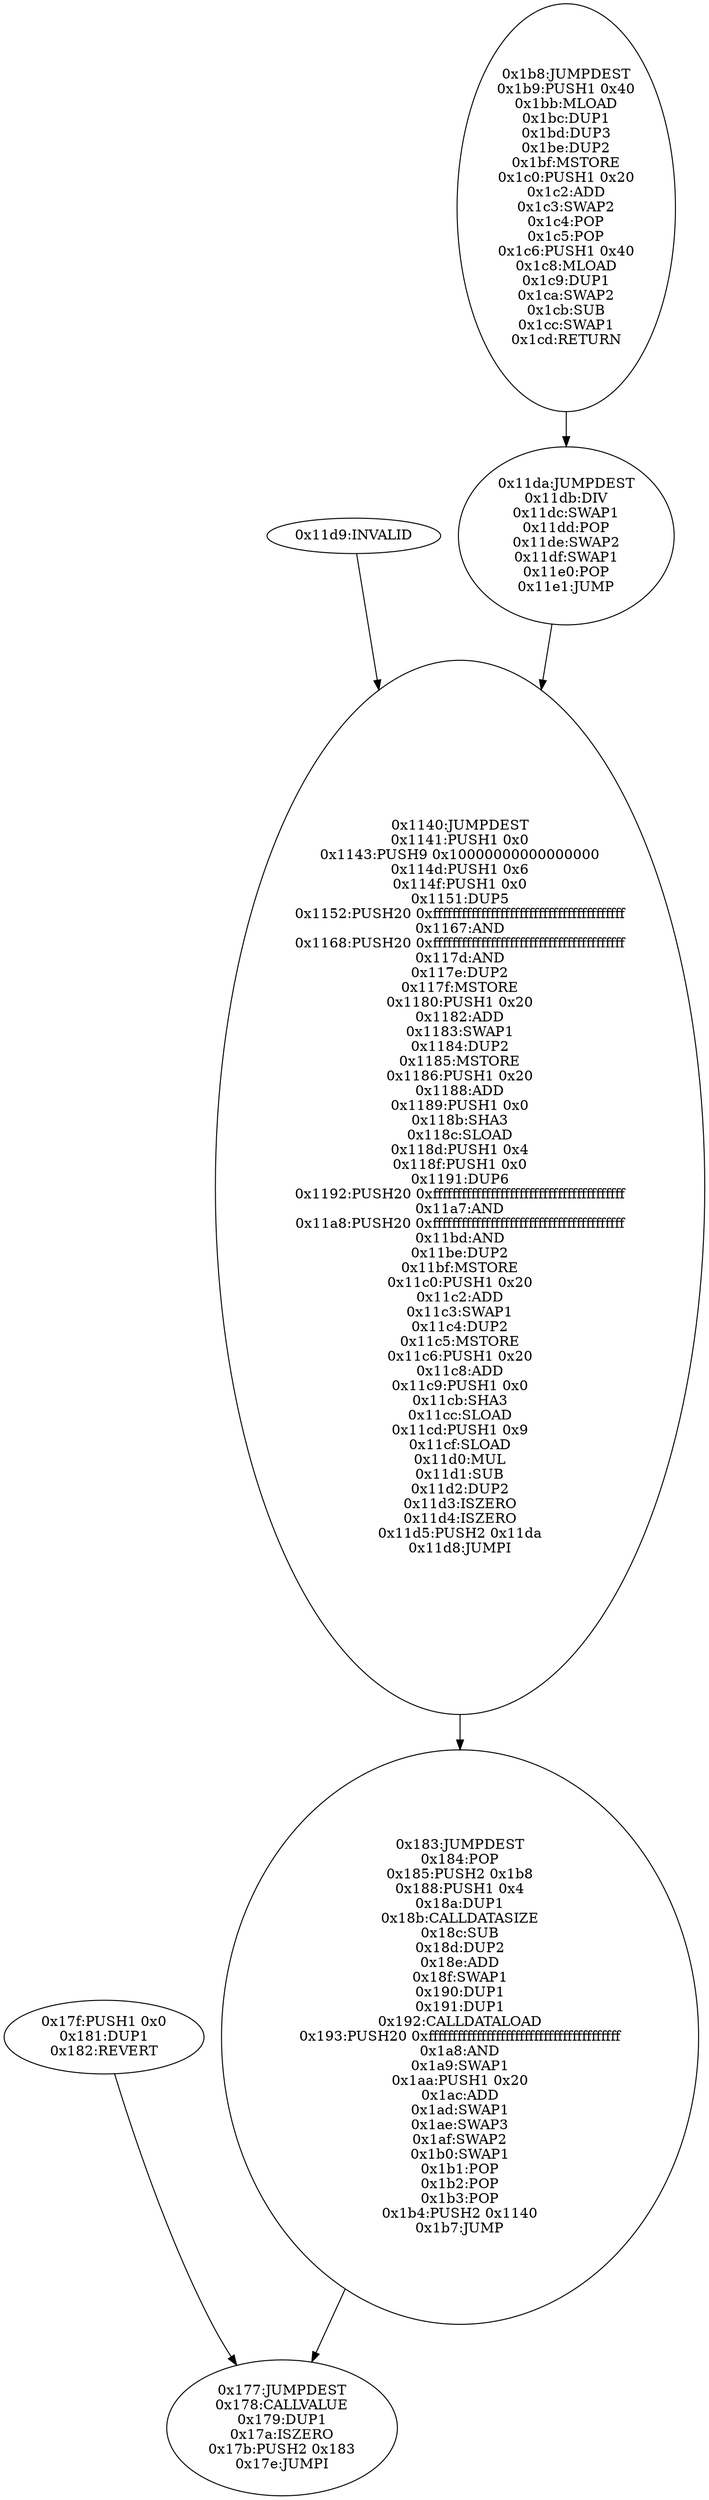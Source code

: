 digraph{
375[label="0x177:JUMPDEST
0x178:CALLVALUE
0x179:DUP1
0x17a:ISZERO
0x17b:PUSH2 0x183
0x17e:JUMPI"]
383[label="0x17f:PUSH1 0x0
0x181:DUP1
0x182:REVERT"]
383 -> 375
387[label="0x183:JUMPDEST
0x184:POP
0x185:PUSH2 0x1b8
0x188:PUSH1 0x4
0x18a:DUP1
0x18b:CALLDATASIZE
0x18c:SUB
0x18d:DUP2
0x18e:ADD
0x18f:SWAP1
0x190:DUP1
0x191:DUP1
0x192:CALLDATALOAD
0x193:PUSH20 0xffffffffffffffffffffffffffffffffffffffff
0x1a8:AND
0x1a9:SWAP1
0x1aa:PUSH1 0x20
0x1ac:ADD
0x1ad:SWAP1
0x1ae:SWAP3
0x1af:SWAP2
0x1b0:SWAP1
0x1b1:POP
0x1b2:POP
0x1b3:POP
0x1b4:PUSH2 0x1140
0x1b7:JUMP"]
387 -> 375
4416[label="0x1140:JUMPDEST
0x1141:PUSH1 0x0
0x1143:PUSH9 0x10000000000000000
0x114d:PUSH1 0x6
0x114f:PUSH1 0x0
0x1151:DUP5
0x1152:PUSH20 0xffffffffffffffffffffffffffffffffffffffff
0x1167:AND
0x1168:PUSH20 0xffffffffffffffffffffffffffffffffffffffff
0x117d:AND
0x117e:DUP2
0x117f:MSTORE
0x1180:PUSH1 0x20
0x1182:ADD
0x1183:SWAP1
0x1184:DUP2
0x1185:MSTORE
0x1186:PUSH1 0x20
0x1188:ADD
0x1189:PUSH1 0x0
0x118b:SHA3
0x118c:SLOAD
0x118d:PUSH1 0x4
0x118f:PUSH1 0x0
0x1191:DUP6
0x1192:PUSH20 0xffffffffffffffffffffffffffffffffffffffff
0x11a7:AND
0x11a8:PUSH20 0xffffffffffffffffffffffffffffffffffffffff
0x11bd:AND
0x11be:DUP2
0x11bf:MSTORE
0x11c0:PUSH1 0x20
0x11c2:ADD
0x11c3:SWAP1
0x11c4:DUP2
0x11c5:MSTORE
0x11c6:PUSH1 0x20
0x11c8:ADD
0x11c9:PUSH1 0x0
0x11cb:SHA3
0x11cc:SLOAD
0x11cd:PUSH1 0x9
0x11cf:SLOAD
0x11d0:MUL
0x11d1:SUB
0x11d2:DUP2
0x11d3:ISZERO
0x11d4:ISZERO
0x11d5:PUSH2 0x11da
0x11d8:JUMPI"]
4416 -> 387
4569[label="0x11d9:INVALID"]
4569 -> 4416
4570[label="0x11da:JUMPDEST
0x11db:DIV
0x11dc:SWAP1
0x11dd:POP
0x11de:SWAP2
0x11df:SWAP1
0x11e0:POP
0x11e1:JUMP"]
4570 -> 4416
440[label="0x1b8:JUMPDEST
0x1b9:PUSH1 0x40
0x1bb:MLOAD
0x1bc:DUP1
0x1bd:DUP3
0x1be:DUP2
0x1bf:MSTORE
0x1c0:PUSH1 0x20
0x1c2:ADD
0x1c3:SWAP2
0x1c4:POP
0x1c5:POP
0x1c6:PUSH1 0x40
0x1c8:MLOAD
0x1c9:DUP1
0x1ca:SWAP2
0x1cb:SUB
0x1cc:SWAP1
0x1cd:RETURN"]
440 -> 4570

}
